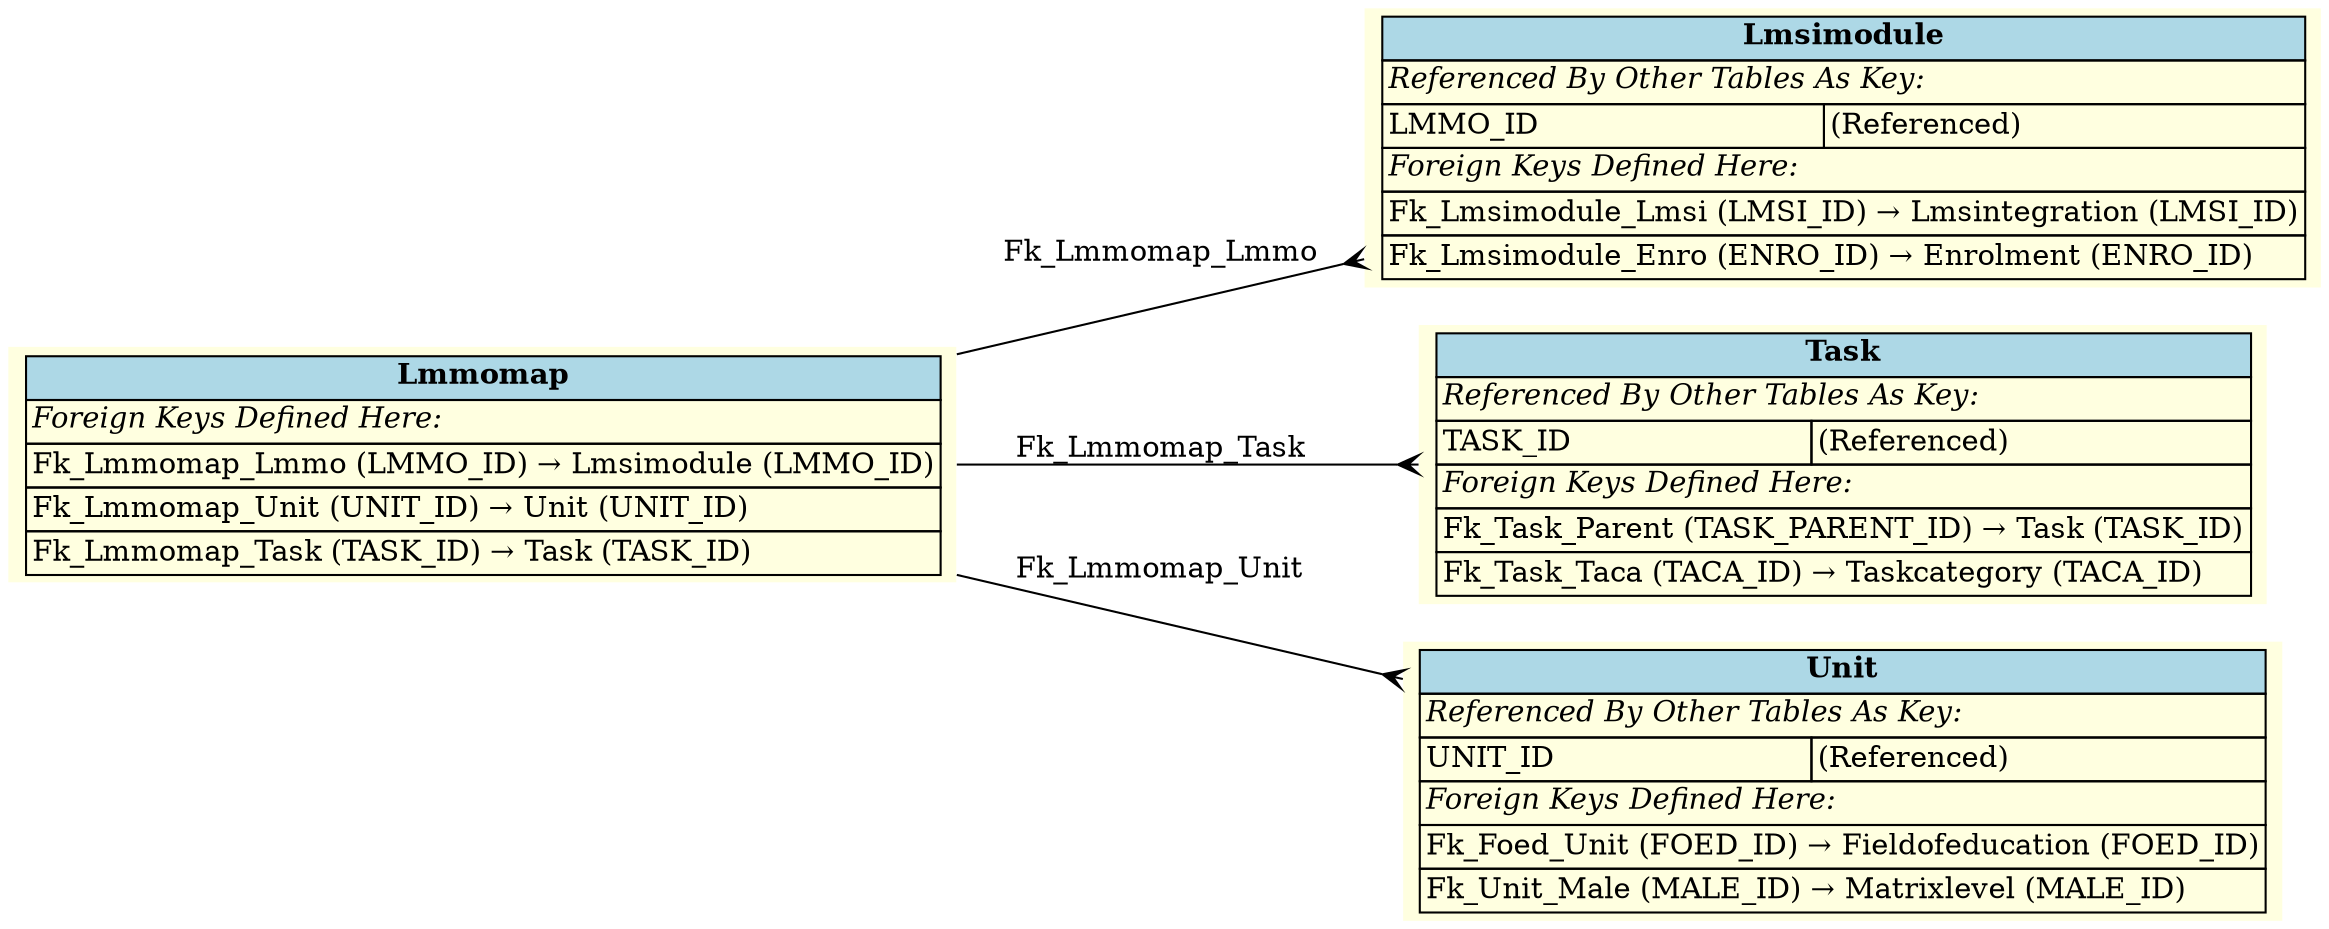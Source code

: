 digraph ERD {
  rankdir=LR;
  node [shape=plaintext, style=filled, fillcolor=lightyellow];
  edge [arrowhead=crow, arrowtail=none, dir=both, labelfontsize=10];

  "Lmmomap" [
    label=<
    <TABLE BORDER="0" CELLBORDER="1" CELLSPACING="0" BGCOLOR="lightyellow">
      <TR><TD COLSPAN="2" BGCOLOR="lightblue"><B>Lmmomap</B></TD></TR>
      <TR><TD COLSPAN="2" ALIGN="LEFT"><I>Foreign Keys Defined Here:</I></TD></TR>
      <TR><TD ALIGN="LEFT" COLSPAN="2">Fk_Lmmomap_Lmmo (LMMO_ID) &rarr; Lmsimodule (LMMO_ID)</TD></TR>
      <TR><TD ALIGN="LEFT" COLSPAN="2">Fk_Lmmomap_Unit (UNIT_ID) &rarr; Unit (UNIT_ID)</TD></TR>
      <TR><TD ALIGN="LEFT" COLSPAN="2">Fk_Lmmomap_Task (TASK_ID) &rarr; Task (TASK_ID)</TD></TR>
    </TABLE>
    >
  ];

  "Lmsimodule" [
    label=<
    <TABLE BORDER="0" CELLBORDER="1" CELLSPACING="0" BGCOLOR="lightyellow">
      <TR><TD COLSPAN="2" BGCOLOR="lightblue"><B>Lmsimodule</B></TD></TR>
      <TR><TD COLSPAN="2" ALIGN="LEFT"><I>Referenced By Other Tables As Key:</I></TD></TR>
      <TR><TD ALIGN="LEFT">LMMO_ID</TD><TD ALIGN="LEFT">(Referenced)</TD></TR>
      <TR><TD COLSPAN="2" ALIGN="LEFT"><I>Foreign Keys Defined Here:</I></TD></TR>
      <TR><TD ALIGN="LEFT" COLSPAN="2">Fk_Lmsimodule_Lmsi (LMSI_ID) &rarr; Lmsintegration (LMSI_ID)</TD></TR>
      <TR><TD ALIGN="LEFT" COLSPAN="2">Fk_Lmsimodule_Enro (ENRO_ID) &rarr; Enrolment (ENRO_ID)</TD></TR>
    </TABLE>
    >
  ];

  "Task" [
    label=<
    <TABLE BORDER="0" CELLBORDER="1" CELLSPACING="0" BGCOLOR="lightyellow">
      <TR><TD COLSPAN="2" BGCOLOR="lightblue"><B>Task</B></TD></TR>
      <TR><TD COLSPAN="2" ALIGN="LEFT"><I>Referenced By Other Tables As Key:</I></TD></TR>
      <TR><TD ALIGN="LEFT">TASK_ID</TD><TD ALIGN="LEFT">(Referenced)</TD></TR>
      <TR><TD COLSPAN="2" ALIGN="LEFT"><I>Foreign Keys Defined Here:</I></TD></TR>
      <TR><TD ALIGN="LEFT" COLSPAN="2">Fk_Task_Parent (TASK_PARENT_ID) &rarr; Task (TASK_ID)</TD></TR>
      <TR><TD ALIGN="LEFT" COLSPAN="2">Fk_Task_Taca (TACA_ID) &rarr; Taskcategory (TACA_ID)</TD></TR>
    </TABLE>
    >
  ];

  "Unit" [
    label=<
    <TABLE BORDER="0" CELLBORDER="1" CELLSPACING="0" BGCOLOR="lightyellow">
      <TR><TD COLSPAN="2" BGCOLOR="lightblue"><B>Unit</B></TD></TR>
      <TR><TD COLSPAN="2" ALIGN="LEFT"><I>Referenced By Other Tables As Key:</I></TD></TR>
      <TR><TD ALIGN="LEFT">UNIT_ID</TD><TD ALIGN="LEFT">(Referenced)</TD></TR>
      <TR><TD COLSPAN="2" ALIGN="LEFT"><I>Foreign Keys Defined Here:</I></TD></TR>
      <TR><TD ALIGN="LEFT" COLSPAN="2">Fk_Foed_Unit (FOED_ID) &rarr; Fieldofeducation (FOED_ID)</TD></TR>
      <TR><TD ALIGN="LEFT" COLSPAN="2">Fk_Unit_Male (MALE_ID) &rarr; Matrixlevel (MALE_ID)</TD></TR>
    </TABLE>
    >
  ];

  "Lmmomap" -> "Lmsimodule" [label=" Fk_Lmmomap_Lmmo "];
  "Lmmomap" -> "Task" [label=" Fk_Lmmomap_Task "];
  "Lmmomap" -> "Unit" [label=" Fk_Lmmomap_Unit "];
}
